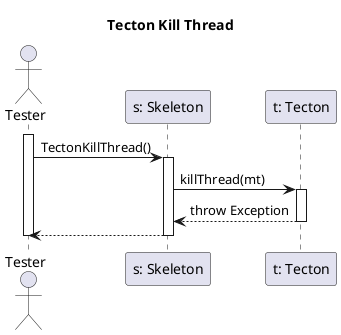 @startuml tectonKillThreadTest

title Tecton Kill Thread

actor "Tester" as tst
participant "s: Skeleton" as s
participant "t: Tecton" as t

activate tst

tst -> s: TectonKillThread()
activate s


s -> t: killThread(mt)
activate t

s <-- t: throw Exception
deactivate t

tst <-- s
deactivate s

deactivate tst

@enduml